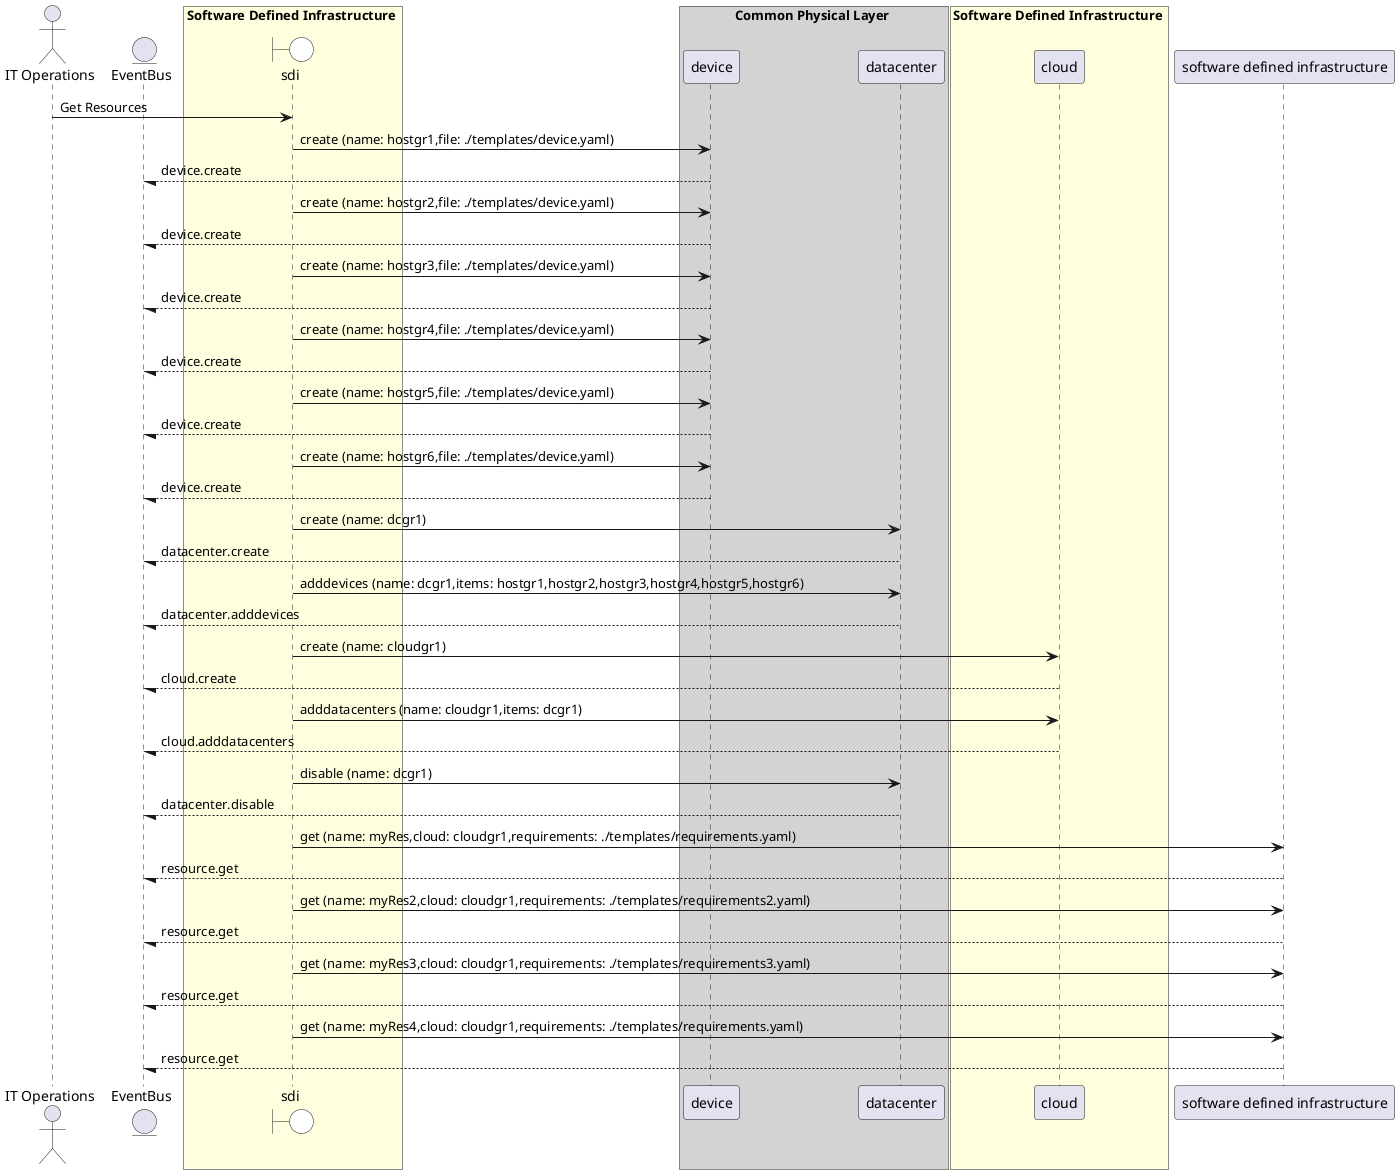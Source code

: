 @startuml

actor "IT Operations"


entity EventBus

box Software Defined Infrastructure #lightyellow
    boundary sdi #white
end box


box Common Physical Layer #lightgray
            participant device
            participant datacenter
    end box

box Software Defined Infrastructure #lightyellow
            participant cloud
    end box


"IT Operations" -> sdi: Get Resources

    sdi -> "device": create (name: hostgr1,file: ./templates/device.yaml)

    "device" --/ EventBus: device.create

    sdi -> "device": create (name: hostgr2,file: ./templates/device.yaml)

    "device" --/ EventBus: device.create

    sdi -> "device": create (name: hostgr3,file: ./templates/device.yaml)

    "device" --/ EventBus: device.create

    sdi -> "device": create (name: hostgr4,file: ./templates/device.yaml)

    "device" --/ EventBus: device.create

    sdi -> "device": create (name: hostgr5,file: ./templates/device.yaml)

    "device" --/ EventBus: device.create

    sdi -> "device": create (name: hostgr6,file: ./templates/device.yaml)

    "device" --/ EventBus: device.create

    sdi -> "datacenter": create (name: dcgr1)

    "datacenter" --/ EventBus: datacenter.create

    sdi -> "datacenter": adddevices (name: dcgr1,items: hostgr1,hostgr2,hostgr3,hostgr4,hostgr5,hostgr6)

    "datacenter" --/ EventBus: datacenter.adddevices

    sdi -> "cloud": create (name: cloudgr1)

    "cloud" --/ EventBus: cloud.create

    sdi -> "cloud": adddatacenters (name: cloudgr1,items: dcgr1)

    "cloud" --/ EventBus: cloud.adddatacenters

    sdi -> "datacenter": disable (name: dcgr1)

    "datacenter" --/ EventBus: datacenter.disable

    sdi -> "software defined infrastructure": get (name: myRes,cloud: cloudgr1,requirements: ./templates/requirements.yaml)

    "software defined infrastructure" --/ EventBus: resource.get

    sdi -> "software defined infrastructure": get (name: myRes2,cloud: cloudgr1,requirements: ./templates/requirements2.yaml)

    "software defined infrastructure" --/ EventBus: resource.get

    sdi -> "software defined infrastructure": get (name: myRes3,cloud: cloudgr1,requirements: ./templates/requirements3.yaml)

    "software defined infrastructure" --/ EventBus: resource.get

    sdi -> "software defined infrastructure": get (name: myRes4,cloud: cloudgr1,requirements: ./templates/requirements.yaml)

    "software defined infrastructure" --/ EventBus: resource.get



@enduml
